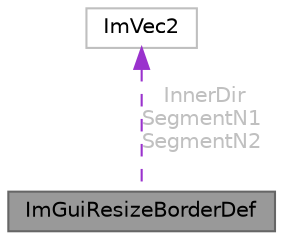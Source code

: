 digraph "ImGuiResizeBorderDef"
{
 // LATEX_PDF_SIZE
  bgcolor="transparent";
  edge [fontname=Helvetica,fontsize=10,labelfontname=Helvetica,labelfontsize=10];
  node [fontname=Helvetica,fontsize=10,shape=box,height=0.2,width=0.4];
  Node1 [id="Node000001",label="ImGuiResizeBorderDef",height=0.2,width=0.4,color="gray40", fillcolor="grey60", style="filled", fontcolor="black",tooltip=" "];
  Node2 -> Node1 [id="edge2_Node000001_Node000002",dir="back",color="darkorchid3",style="dashed",tooltip=" ",label=" InnerDir\nSegmentN1\nSegmentN2",fontcolor="grey" ];
  Node2 [id="Node000002",label="ImVec2",height=0.2,width=0.4,color="grey75", fillcolor="white", style="filled",URL="$struct_im_vec2.html",tooltip=" "];
}
